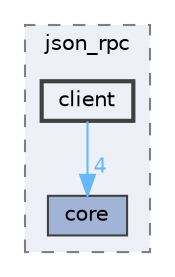 digraph "include/json_rpc/client"
{
 // LATEX_PDF_SIZE
  bgcolor="transparent";
  edge [fontname=Helvetica,fontsize=10,labelfontname=Helvetica,labelfontsize=10];
  node [fontname=Helvetica,fontsize=10,shape=box,height=0.2,width=0.4];
  compound=true
  subgraph clusterdir_7ac802cac74470c8ac558a06c59b034f {
    graph [ bgcolor="#edf0f7", pencolor="grey50", label="json_rpc", fontname=Helvetica,fontsize=10 style="filled,dashed", URL="dir_7ac802cac74470c8ac558a06c59b034f.html",tooltip=""]
  dir_3f1475b8057c1254a12701e152ba2e42 [label="core", fillcolor="#a2b4d6", color="grey25", style="filled", URL="dir_3f1475b8057c1254a12701e152ba2e42.html",tooltip=""];
  dir_6d9e1a6ab336ff8e510c21b854014fa6 [label="client", fillcolor="#edf0f7", color="grey25", style="filled,bold", URL="dir_6d9e1a6ab336ff8e510c21b854014fa6.html",tooltip=""];
  }
  dir_6d9e1a6ab336ff8e510c21b854014fa6->dir_3f1475b8057c1254a12701e152ba2e42 [headlabel="4", labeldistance=1.5 headhref="dir_000000_000002.html" href="dir_000000_000002.html" color="steelblue1" fontcolor="steelblue1"];
}

